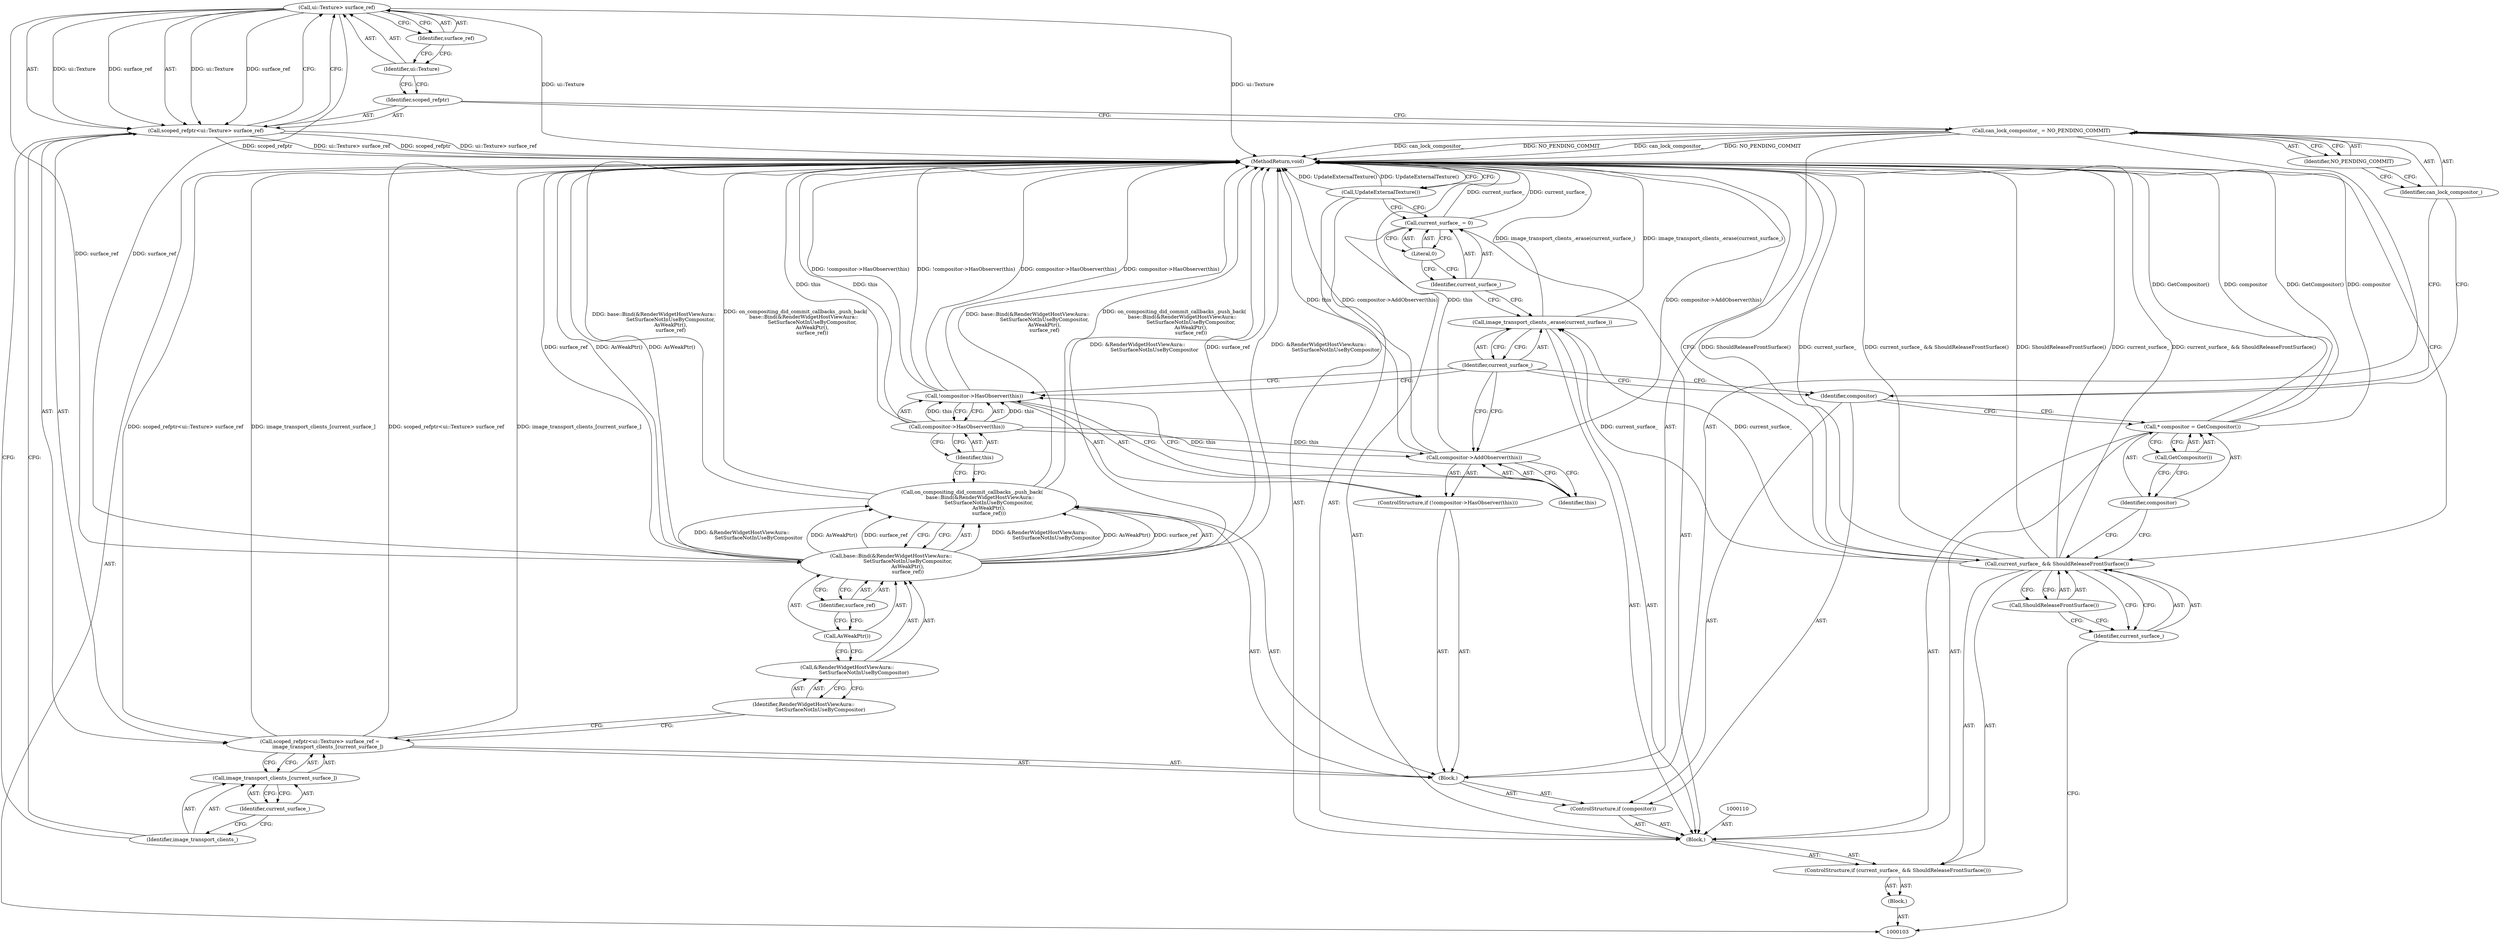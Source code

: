 digraph "0_Chrome_18d67244984a574ba2dd8779faabc0e3e34f4b76_22" {
"1000123" [label="(Call,ui::Texture> surface_ref)"];
"1000124" [label="(Identifier,ui::Texture)"];
"1000125" [label="(Identifier,surface_ref)"];
"1000120" [label="(Call,scoped_refptr<ui::Texture> surface_ref =\n          image_transport_clients_[current_surface_])"];
"1000121" [label="(Call,scoped_refptr<ui::Texture> surface_ref)"];
"1000122" [label="(Identifier,scoped_refptr)"];
"1000126" [label="(Call,image_transport_clients_[current_surface_])"];
"1000127" [label="(Identifier,image_transport_clients_)"];
"1000128" [label="(Identifier,current_surface_)"];
"1000129" [label="(Call,on_compositing_did_commit_callbacks_.push_back(\n          base::Bind(&RenderWidgetHostViewAura::\n                     SetSurfaceNotInUseByCompositor,\n                     AsWeakPtr(),\n                     surface_ref)))"];
"1000130" [label="(Call,base::Bind(&RenderWidgetHostViewAura::\n                     SetSurfaceNotInUseByCompositor,\n                     AsWeakPtr(),\n                     surface_ref))"];
"1000131" [label="(Call,&RenderWidgetHostViewAura::\n                     SetSurfaceNotInUseByCompositor)"];
"1000132" [label="(Identifier,RenderWidgetHostViewAura::\n                     SetSurfaceNotInUseByCompositor)"];
"1000133" [label="(Call,AsWeakPtr())"];
"1000134" [label="(Identifier,surface_ref)"];
"1000136" [label="(Call,!compositor->HasObserver(this))"];
"1000137" [label="(Call,compositor->HasObserver(this))"];
"1000138" [label="(Identifier,this)"];
"1000135" [label="(ControlStructure,if (!compositor->HasObserver(this)))"];
"1000140" [label="(Identifier,this)"];
"1000139" [label="(Call,compositor->AddObserver(this))"];
"1000147" [label="(MethodReturn,void)"];
"1000104" [label="(Block,)"];
"1000142" [label="(Identifier,current_surface_)"];
"1000141" [label="(Call,image_transport_clients_.erase(current_surface_))"];
"1000145" [label="(Literal,0)"];
"1000143" [label="(Call,current_surface_ = 0)"];
"1000144" [label="(Identifier,current_surface_)"];
"1000146" [label="(Call,UpdateExternalTexture())"];
"1000105" [label="(ControlStructure,if (current_surface_ && ShouldReleaseFrontSurface()))"];
"1000108" [label="(Call,ShouldReleaseFrontSurface())"];
"1000106" [label="(Call,current_surface_ && ShouldReleaseFrontSurface())"];
"1000107" [label="(Identifier,current_surface_)"];
"1000111" [label="(Call,* compositor = GetCompositor())"];
"1000112" [label="(Identifier,compositor)"];
"1000113" [label="(Call,GetCompositor())"];
"1000109" [label="(Block,)"];
"1000116" [label="(Block,)"];
"1000114" [label="(ControlStructure,if (compositor))"];
"1000115" [label="(Identifier,compositor)"];
"1000119" [label="(Identifier,NO_PENDING_COMMIT)"];
"1000117" [label="(Call,can_lock_compositor_ = NO_PENDING_COMMIT)"];
"1000118" [label="(Identifier,can_lock_compositor_)"];
"1000123" -> "1000121"  [label="AST: "];
"1000123" -> "1000125"  [label="CFG: "];
"1000124" -> "1000123"  [label="AST: "];
"1000125" -> "1000123"  [label="AST: "];
"1000121" -> "1000123"  [label="CFG: "];
"1000123" -> "1000147"  [label="DDG: ui::Texture"];
"1000123" -> "1000121"  [label="DDG: ui::Texture"];
"1000123" -> "1000121"  [label="DDG: surface_ref"];
"1000123" -> "1000130"  [label="DDG: surface_ref"];
"1000124" -> "1000123"  [label="AST: "];
"1000124" -> "1000122"  [label="CFG: "];
"1000125" -> "1000124"  [label="CFG: "];
"1000125" -> "1000123"  [label="AST: "];
"1000125" -> "1000124"  [label="CFG: "];
"1000123" -> "1000125"  [label="CFG: "];
"1000120" -> "1000116"  [label="AST: "];
"1000120" -> "1000126"  [label="CFG: "];
"1000121" -> "1000120"  [label="AST: "];
"1000126" -> "1000120"  [label="AST: "];
"1000132" -> "1000120"  [label="CFG: "];
"1000120" -> "1000147"  [label="DDG: scoped_refptr<ui::Texture> surface_ref"];
"1000120" -> "1000147"  [label="DDG: image_transport_clients_[current_surface_]"];
"1000121" -> "1000120"  [label="AST: "];
"1000121" -> "1000123"  [label="CFG: "];
"1000122" -> "1000121"  [label="AST: "];
"1000123" -> "1000121"  [label="AST: "];
"1000127" -> "1000121"  [label="CFG: "];
"1000121" -> "1000147"  [label="DDG: ui::Texture> surface_ref"];
"1000121" -> "1000147"  [label="DDG: scoped_refptr"];
"1000123" -> "1000121"  [label="DDG: ui::Texture"];
"1000123" -> "1000121"  [label="DDG: surface_ref"];
"1000122" -> "1000121"  [label="AST: "];
"1000122" -> "1000117"  [label="CFG: "];
"1000124" -> "1000122"  [label="CFG: "];
"1000126" -> "1000120"  [label="AST: "];
"1000126" -> "1000128"  [label="CFG: "];
"1000127" -> "1000126"  [label="AST: "];
"1000128" -> "1000126"  [label="AST: "];
"1000120" -> "1000126"  [label="CFG: "];
"1000127" -> "1000126"  [label="AST: "];
"1000127" -> "1000121"  [label="CFG: "];
"1000128" -> "1000127"  [label="CFG: "];
"1000128" -> "1000126"  [label="AST: "];
"1000128" -> "1000127"  [label="CFG: "];
"1000126" -> "1000128"  [label="CFG: "];
"1000129" -> "1000116"  [label="AST: "];
"1000129" -> "1000130"  [label="CFG: "];
"1000130" -> "1000129"  [label="AST: "];
"1000138" -> "1000129"  [label="CFG: "];
"1000129" -> "1000147"  [label="DDG: base::Bind(&RenderWidgetHostViewAura::\n                     SetSurfaceNotInUseByCompositor,\n                     AsWeakPtr(),\n                     surface_ref)"];
"1000129" -> "1000147"  [label="DDG: on_compositing_did_commit_callbacks_.push_back(\n          base::Bind(&RenderWidgetHostViewAura::\n                     SetSurfaceNotInUseByCompositor,\n                     AsWeakPtr(),\n                     surface_ref))"];
"1000130" -> "1000129"  [label="DDG: &RenderWidgetHostViewAura::\n                     SetSurfaceNotInUseByCompositor"];
"1000130" -> "1000129"  [label="DDG: AsWeakPtr()"];
"1000130" -> "1000129"  [label="DDG: surface_ref"];
"1000130" -> "1000129"  [label="AST: "];
"1000130" -> "1000134"  [label="CFG: "];
"1000131" -> "1000130"  [label="AST: "];
"1000133" -> "1000130"  [label="AST: "];
"1000134" -> "1000130"  [label="AST: "];
"1000129" -> "1000130"  [label="CFG: "];
"1000130" -> "1000147"  [label="DDG: surface_ref"];
"1000130" -> "1000147"  [label="DDG: AsWeakPtr()"];
"1000130" -> "1000147"  [label="DDG: &RenderWidgetHostViewAura::\n                     SetSurfaceNotInUseByCompositor"];
"1000130" -> "1000129"  [label="DDG: &RenderWidgetHostViewAura::\n                     SetSurfaceNotInUseByCompositor"];
"1000130" -> "1000129"  [label="DDG: AsWeakPtr()"];
"1000130" -> "1000129"  [label="DDG: surface_ref"];
"1000123" -> "1000130"  [label="DDG: surface_ref"];
"1000131" -> "1000130"  [label="AST: "];
"1000131" -> "1000132"  [label="CFG: "];
"1000132" -> "1000131"  [label="AST: "];
"1000133" -> "1000131"  [label="CFG: "];
"1000132" -> "1000131"  [label="AST: "];
"1000132" -> "1000120"  [label="CFG: "];
"1000131" -> "1000132"  [label="CFG: "];
"1000133" -> "1000130"  [label="AST: "];
"1000133" -> "1000131"  [label="CFG: "];
"1000134" -> "1000133"  [label="CFG: "];
"1000134" -> "1000130"  [label="AST: "];
"1000134" -> "1000133"  [label="CFG: "];
"1000130" -> "1000134"  [label="CFG: "];
"1000136" -> "1000135"  [label="AST: "];
"1000136" -> "1000137"  [label="CFG: "];
"1000137" -> "1000136"  [label="AST: "];
"1000140" -> "1000136"  [label="CFG: "];
"1000142" -> "1000136"  [label="CFG: "];
"1000136" -> "1000147"  [label="DDG: !compositor->HasObserver(this)"];
"1000136" -> "1000147"  [label="DDG: compositor->HasObserver(this)"];
"1000137" -> "1000136"  [label="DDG: this"];
"1000137" -> "1000136"  [label="AST: "];
"1000137" -> "1000138"  [label="CFG: "];
"1000138" -> "1000137"  [label="AST: "];
"1000136" -> "1000137"  [label="CFG: "];
"1000137" -> "1000147"  [label="DDG: this"];
"1000137" -> "1000136"  [label="DDG: this"];
"1000137" -> "1000139"  [label="DDG: this"];
"1000138" -> "1000137"  [label="AST: "];
"1000138" -> "1000129"  [label="CFG: "];
"1000137" -> "1000138"  [label="CFG: "];
"1000135" -> "1000116"  [label="AST: "];
"1000136" -> "1000135"  [label="AST: "];
"1000139" -> "1000135"  [label="AST: "];
"1000140" -> "1000139"  [label="AST: "];
"1000140" -> "1000136"  [label="CFG: "];
"1000139" -> "1000140"  [label="CFG: "];
"1000139" -> "1000135"  [label="AST: "];
"1000139" -> "1000140"  [label="CFG: "];
"1000140" -> "1000139"  [label="AST: "];
"1000142" -> "1000139"  [label="CFG: "];
"1000139" -> "1000147"  [label="DDG: this"];
"1000139" -> "1000147"  [label="DDG: compositor->AddObserver(this)"];
"1000137" -> "1000139"  [label="DDG: this"];
"1000147" -> "1000103"  [label="AST: "];
"1000147" -> "1000146"  [label="CFG: "];
"1000147" -> "1000106"  [label="CFG: "];
"1000106" -> "1000147"  [label="DDG: ShouldReleaseFrontSurface()"];
"1000106" -> "1000147"  [label="DDG: current_surface_"];
"1000106" -> "1000147"  [label="DDG: current_surface_ && ShouldReleaseFrontSurface()"];
"1000139" -> "1000147"  [label="DDG: this"];
"1000139" -> "1000147"  [label="DDG: compositor->AddObserver(this)"];
"1000120" -> "1000147"  [label="DDG: scoped_refptr<ui::Texture> surface_ref"];
"1000120" -> "1000147"  [label="DDG: image_transport_clients_[current_surface_]"];
"1000117" -> "1000147"  [label="DDG: can_lock_compositor_"];
"1000117" -> "1000147"  [label="DDG: NO_PENDING_COMMIT"];
"1000137" -> "1000147"  [label="DDG: this"];
"1000146" -> "1000147"  [label="DDG: UpdateExternalTexture()"];
"1000129" -> "1000147"  [label="DDG: base::Bind(&RenderWidgetHostViewAura::\n                     SetSurfaceNotInUseByCompositor,\n                     AsWeakPtr(),\n                     surface_ref)"];
"1000129" -> "1000147"  [label="DDG: on_compositing_did_commit_callbacks_.push_back(\n          base::Bind(&RenderWidgetHostViewAura::\n                     SetSurfaceNotInUseByCompositor,\n                     AsWeakPtr(),\n                     surface_ref))"];
"1000121" -> "1000147"  [label="DDG: ui::Texture> surface_ref"];
"1000121" -> "1000147"  [label="DDG: scoped_refptr"];
"1000141" -> "1000147"  [label="DDG: image_transport_clients_.erase(current_surface_)"];
"1000143" -> "1000147"  [label="DDG: current_surface_"];
"1000130" -> "1000147"  [label="DDG: surface_ref"];
"1000130" -> "1000147"  [label="DDG: AsWeakPtr()"];
"1000130" -> "1000147"  [label="DDG: &RenderWidgetHostViewAura::\n                     SetSurfaceNotInUseByCompositor"];
"1000111" -> "1000147"  [label="DDG: compositor"];
"1000111" -> "1000147"  [label="DDG: GetCompositor()"];
"1000136" -> "1000147"  [label="DDG: !compositor->HasObserver(this)"];
"1000136" -> "1000147"  [label="DDG: compositor->HasObserver(this)"];
"1000123" -> "1000147"  [label="DDG: ui::Texture"];
"1000104" -> "1000103"  [label="AST: "];
"1000105" -> "1000104"  [label="AST: "];
"1000142" -> "1000141"  [label="AST: "];
"1000142" -> "1000139"  [label="CFG: "];
"1000142" -> "1000136"  [label="CFG: "];
"1000142" -> "1000115"  [label="CFG: "];
"1000141" -> "1000142"  [label="CFG: "];
"1000141" -> "1000109"  [label="AST: "];
"1000141" -> "1000142"  [label="CFG: "];
"1000142" -> "1000141"  [label="AST: "];
"1000144" -> "1000141"  [label="CFG: "];
"1000141" -> "1000147"  [label="DDG: image_transport_clients_.erase(current_surface_)"];
"1000106" -> "1000141"  [label="DDG: current_surface_"];
"1000145" -> "1000143"  [label="AST: "];
"1000145" -> "1000144"  [label="CFG: "];
"1000143" -> "1000145"  [label="CFG: "];
"1000143" -> "1000109"  [label="AST: "];
"1000143" -> "1000145"  [label="CFG: "];
"1000144" -> "1000143"  [label="AST: "];
"1000145" -> "1000143"  [label="AST: "];
"1000146" -> "1000143"  [label="CFG: "];
"1000143" -> "1000147"  [label="DDG: current_surface_"];
"1000144" -> "1000143"  [label="AST: "];
"1000144" -> "1000141"  [label="CFG: "];
"1000145" -> "1000144"  [label="CFG: "];
"1000146" -> "1000109"  [label="AST: "];
"1000146" -> "1000143"  [label="CFG: "];
"1000147" -> "1000146"  [label="CFG: "];
"1000146" -> "1000147"  [label="DDG: UpdateExternalTexture()"];
"1000105" -> "1000104"  [label="AST: "];
"1000106" -> "1000105"  [label="AST: "];
"1000109" -> "1000105"  [label="AST: "];
"1000108" -> "1000106"  [label="AST: "];
"1000108" -> "1000107"  [label="CFG: "];
"1000106" -> "1000108"  [label="CFG: "];
"1000106" -> "1000105"  [label="AST: "];
"1000106" -> "1000107"  [label="CFG: "];
"1000106" -> "1000108"  [label="CFG: "];
"1000107" -> "1000106"  [label="AST: "];
"1000108" -> "1000106"  [label="AST: "];
"1000112" -> "1000106"  [label="CFG: "];
"1000147" -> "1000106"  [label="CFG: "];
"1000106" -> "1000147"  [label="DDG: ShouldReleaseFrontSurface()"];
"1000106" -> "1000147"  [label="DDG: current_surface_"];
"1000106" -> "1000147"  [label="DDG: current_surface_ && ShouldReleaseFrontSurface()"];
"1000106" -> "1000141"  [label="DDG: current_surface_"];
"1000107" -> "1000106"  [label="AST: "];
"1000107" -> "1000103"  [label="CFG: "];
"1000108" -> "1000107"  [label="CFG: "];
"1000106" -> "1000107"  [label="CFG: "];
"1000111" -> "1000109"  [label="AST: "];
"1000111" -> "1000113"  [label="CFG: "];
"1000112" -> "1000111"  [label="AST: "];
"1000113" -> "1000111"  [label="AST: "];
"1000115" -> "1000111"  [label="CFG: "];
"1000111" -> "1000147"  [label="DDG: compositor"];
"1000111" -> "1000147"  [label="DDG: GetCompositor()"];
"1000112" -> "1000111"  [label="AST: "];
"1000112" -> "1000106"  [label="CFG: "];
"1000113" -> "1000112"  [label="CFG: "];
"1000113" -> "1000111"  [label="AST: "];
"1000113" -> "1000112"  [label="CFG: "];
"1000111" -> "1000113"  [label="CFG: "];
"1000109" -> "1000105"  [label="AST: "];
"1000110" -> "1000109"  [label="AST: "];
"1000111" -> "1000109"  [label="AST: "];
"1000114" -> "1000109"  [label="AST: "];
"1000141" -> "1000109"  [label="AST: "];
"1000143" -> "1000109"  [label="AST: "];
"1000146" -> "1000109"  [label="AST: "];
"1000116" -> "1000114"  [label="AST: "];
"1000117" -> "1000116"  [label="AST: "];
"1000120" -> "1000116"  [label="AST: "];
"1000129" -> "1000116"  [label="AST: "];
"1000135" -> "1000116"  [label="AST: "];
"1000114" -> "1000109"  [label="AST: "];
"1000115" -> "1000114"  [label="AST: "];
"1000116" -> "1000114"  [label="AST: "];
"1000115" -> "1000114"  [label="AST: "];
"1000115" -> "1000111"  [label="CFG: "];
"1000118" -> "1000115"  [label="CFG: "];
"1000142" -> "1000115"  [label="CFG: "];
"1000119" -> "1000117"  [label="AST: "];
"1000119" -> "1000118"  [label="CFG: "];
"1000117" -> "1000119"  [label="CFG: "];
"1000117" -> "1000116"  [label="AST: "];
"1000117" -> "1000119"  [label="CFG: "];
"1000118" -> "1000117"  [label="AST: "];
"1000119" -> "1000117"  [label="AST: "];
"1000122" -> "1000117"  [label="CFG: "];
"1000117" -> "1000147"  [label="DDG: can_lock_compositor_"];
"1000117" -> "1000147"  [label="DDG: NO_PENDING_COMMIT"];
"1000118" -> "1000117"  [label="AST: "];
"1000118" -> "1000115"  [label="CFG: "];
"1000119" -> "1000118"  [label="CFG: "];
}
